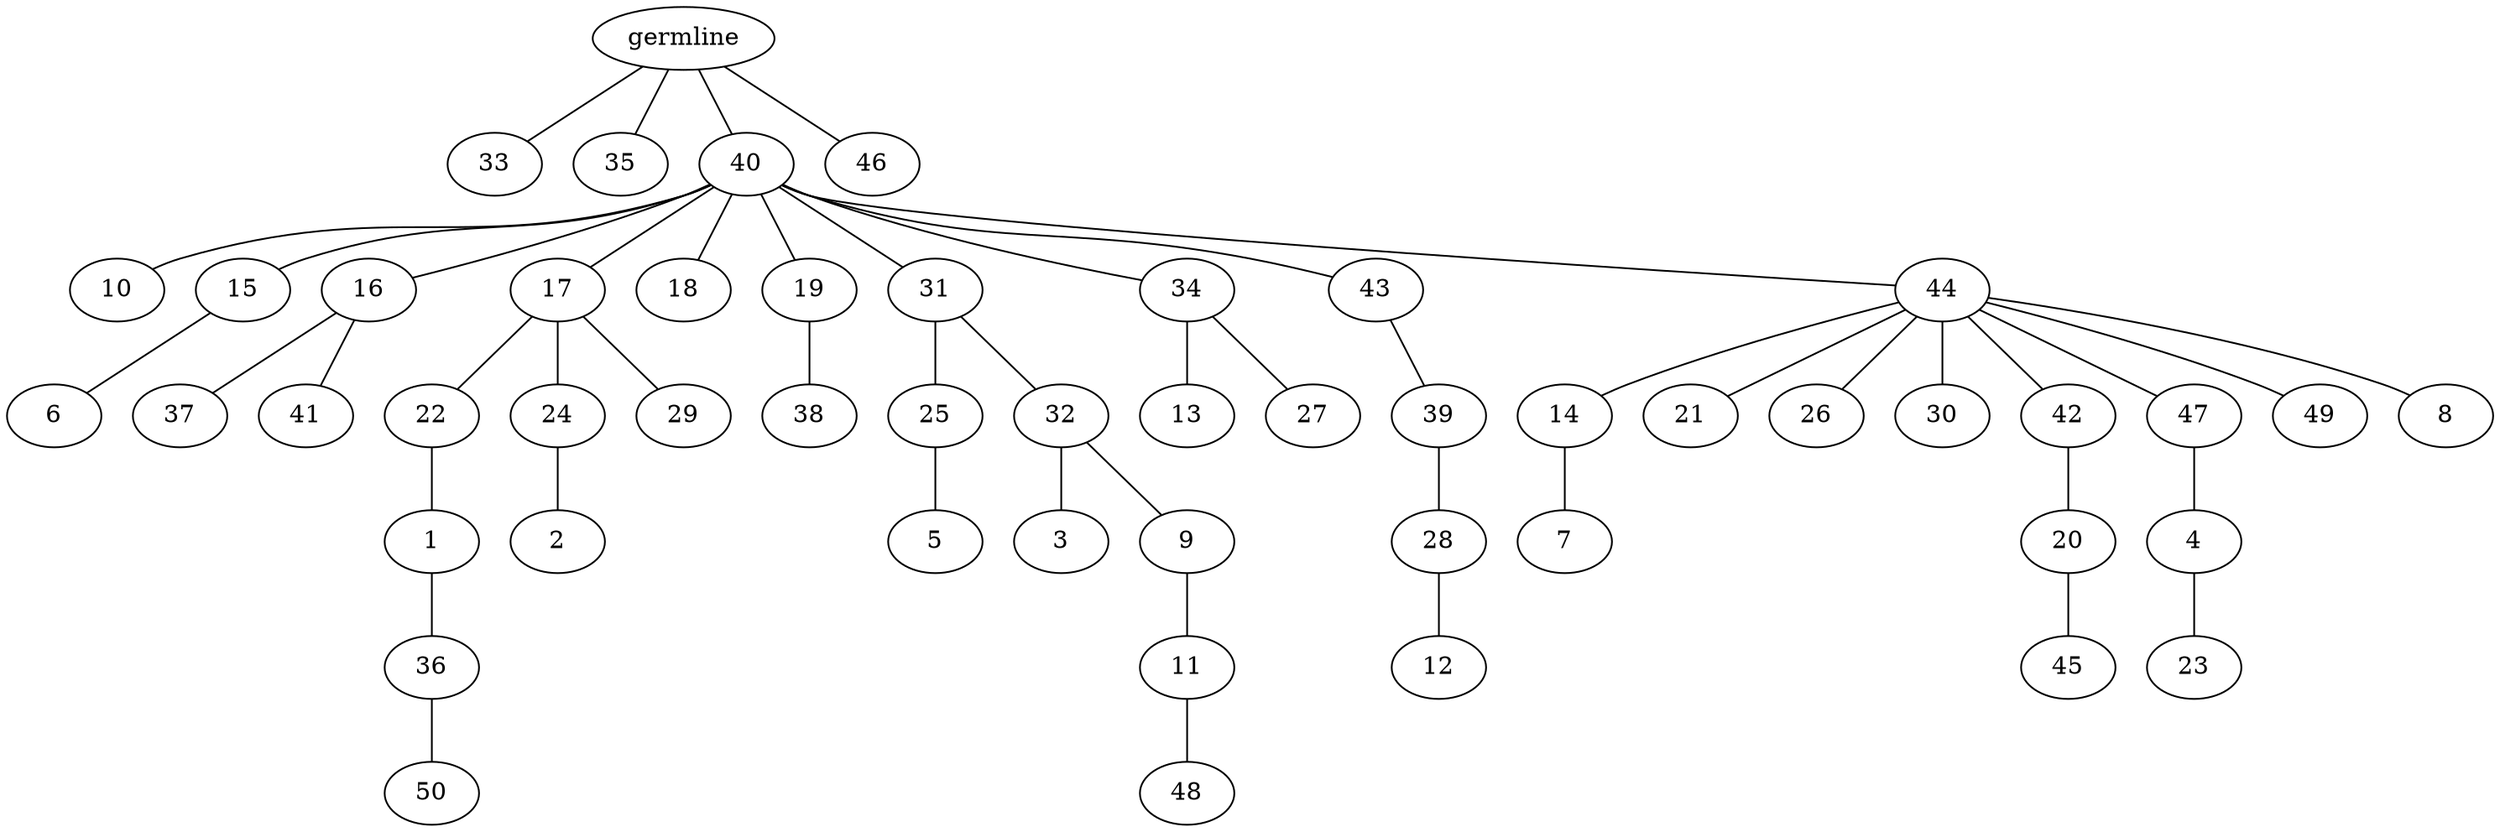 graph tree {
    "140636359694080" [label="germline"];
    "140636357915216" [label="33"];
    "140636357915552" [label="35"];
    "140636357096400" [label="40"];
    "140636357097120" [label="10"];
    "140636357097552" [label="15"];
    "140636357096256" [label="6"];
    "140636357095968" [label="16"];
    "140636357098224" [label="37"];
    "140636357096304" [label="41"];
    "140636357097792" [label="17"];
    "140636357096880" [label="22"];
    "140636357095632" [label="1"];
    "140636357099328" [label="36"];
    "140636357095584" [label="50"];
    "140636357097840" [label="24"];
    "140636357099040" [label="2"];
    "140636357097072" [label="29"];
    "140636357097264" [label="18"];
    "140636357918288" [label="19"];
    "140636357916608" [label="38"];
    "140636357096448" [label="31"];
    "140636357098752" [label="25"];
    "140636357098176" [label="5"];
    "140636357098320" [label="32"];
    "140636357096496" [label="3"];
    "140636364282944" [label="9"];
    "140636364279968" [label="11"];
    "140636364281408" [label="48"];
    "140636357096688" [label="34"];
    "140636364280496" [label="13"];
    "140636364283280" [label="27"];
    "140636364281072" [label="43"];
    "140636364283424" [label="39"];
    "140636364280544" [label="28"];
    "140636364280352" [label="12"];
    "140636364283472" [label="44"];
    "140636364281792" [label="14"];
    "140636364280832" [label="7"];
    "140636364283520" [label="21"];
    "140636364280592" [label="26"];
    "140636364280976" [label="30"];
    "140636364281216" [label="42"];
    "140636364282992" [label="20"];
    "140636364743056" [label="45"];
    "140636364283136" [label="47"];
    "140636364283232" [label="4"];
    "140636358498720" [label="23"];
    "140636364280688" [label="49"];
    "140636364280112" [label="8"];
    "140636357098656" [label="46"];
    "140636359694080" -- "140636357915216";
    "140636359694080" -- "140636357915552";
    "140636359694080" -- "140636357096400";
    "140636359694080" -- "140636357098656";
    "140636357096400" -- "140636357097120";
    "140636357096400" -- "140636357097552";
    "140636357096400" -- "140636357095968";
    "140636357096400" -- "140636357097792";
    "140636357096400" -- "140636357097264";
    "140636357096400" -- "140636357918288";
    "140636357096400" -- "140636357096448";
    "140636357096400" -- "140636357096688";
    "140636357096400" -- "140636364281072";
    "140636357096400" -- "140636364283472";
    "140636357097552" -- "140636357096256";
    "140636357095968" -- "140636357098224";
    "140636357095968" -- "140636357096304";
    "140636357097792" -- "140636357096880";
    "140636357097792" -- "140636357097840";
    "140636357097792" -- "140636357097072";
    "140636357096880" -- "140636357095632";
    "140636357095632" -- "140636357099328";
    "140636357099328" -- "140636357095584";
    "140636357097840" -- "140636357099040";
    "140636357918288" -- "140636357916608";
    "140636357096448" -- "140636357098752";
    "140636357096448" -- "140636357098320";
    "140636357098752" -- "140636357098176";
    "140636357098320" -- "140636357096496";
    "140636357098320" -- "140636364282944";
    "140636364282944" -- "140636364279968";
    "140636364279968" -- "140636364281408";
    "140636357096688" -- "140636364280496";
    "140636357096688" -- "140636364283280";
    "140636364281072" -- "140636364283424";
    "140636364283424" -- "140636364280544";
    "140636364280544" -- "140636364280352";
    "140636364283472" -- "140636364281792";
    "140636364283472" -- "140636364283520";
    "140636364283472" -- "140636364280592";
    "140636364283472" -- "140636364280976";
    "140636364283472" -- "140636364281216";
    "140636364283472" -- "140636364283136";
    "140636364283472" -- "140636364280688";
    "140636364283472" -- "140636364280112";
    "140636364281792" -- "140636364280832";
    "140636364281216" -- "140636364282992";
    "140636364282992" -- "140636364743056";
    "140636364283136" -- "140636364283232";
    "140636364283232" -- "140636358498720";
}
